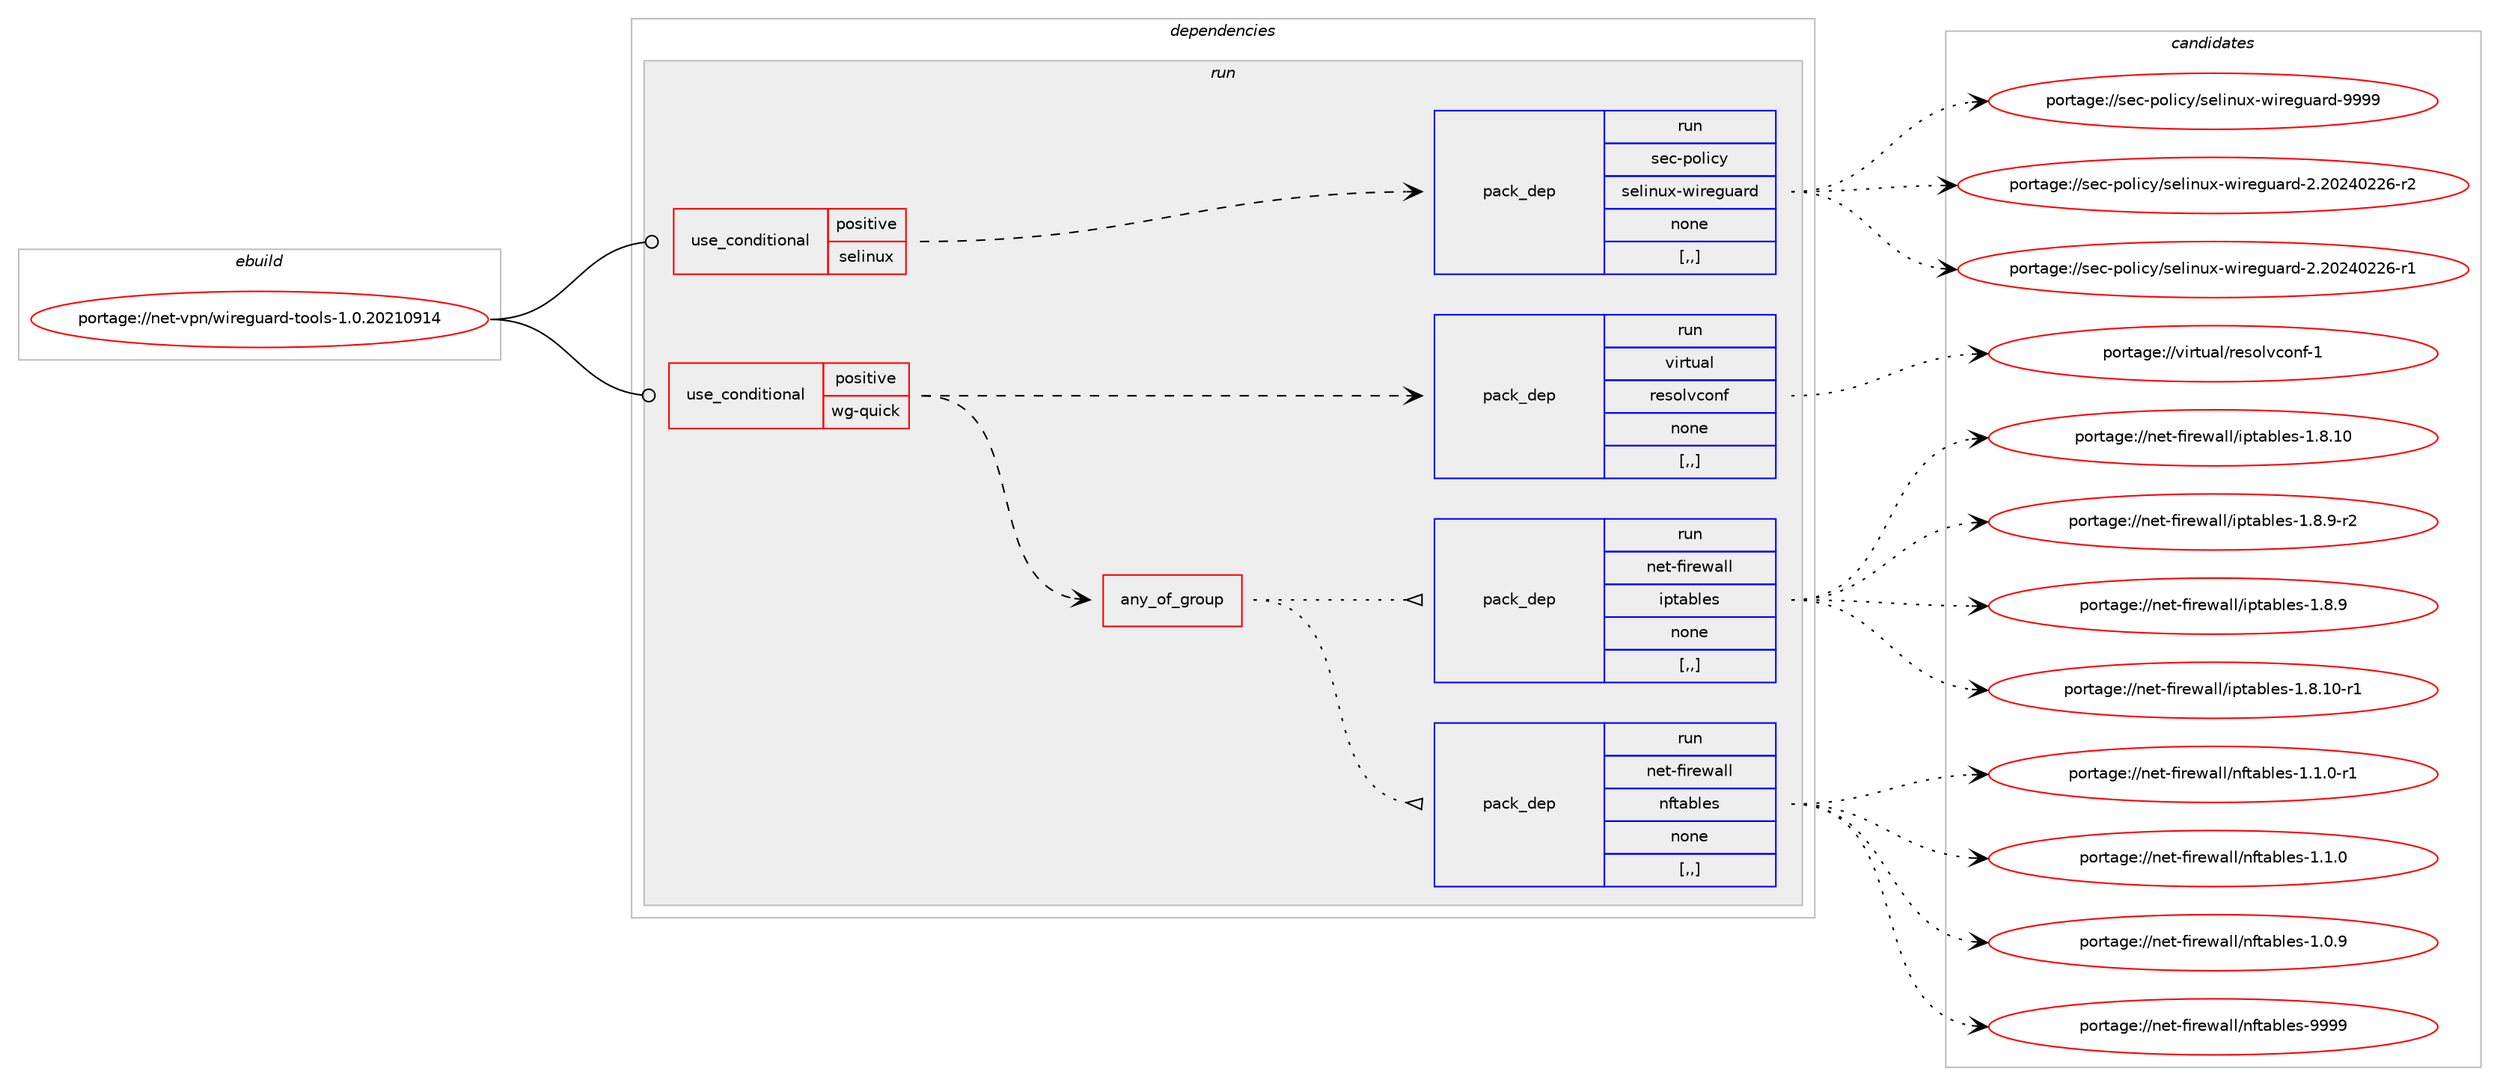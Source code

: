 digraph prolog {

# *************
# Graph options
# *************

newrank=true;
concentrate=true;
compound=true;
graph [rankdir=LR,fontname=Helvetica,fontsize=10,ranksep=1.5];#, ranksep=2.5, nodesep=0.2];
edge  [arrowhead=vee];
node  [fontname=Helvetica,fontsize=10];

# **********
# The ebuild
# **********

subgraph cluster_leftcol {
color=gray;
label=<<i>ebuild</i>>;
id [label="portage://net-vpn/wireguard-tools-1.0.20210914", color=red, width=4, href="../net-vpn/wireguard-tools-1.0.20210914.svg"];
}

# ****************
# The dependencies
# ****************

subgraph cluster_midcol {
color=gray;
label=<<i>dependencies</i>>;
subgraph cluster_compile {
fillcolor="#eeeeee";
style=filled;
label=<<i>compile</i>>;
}
subgraph cluster_compileandrun {
fillcolor="#eeeeee";
style=filled;
label=<<i>compile and run</i>>;
}
subgraph cluster_run {
fillcolor="#eeeeee";
style=filled;
label=<<i>run</i>>;
subgraph cond102484 {
dependency387351 [label=<<TABLE BORDER="0" CELLBORDER="1" CELLSPACING="0" CELLPADDING="4"><TR><TD ROWSPAN="3" CELLPADDING="10">use_conditional</TD></TR><TR><TD>positive</TD></TR><TR><TD>selinux</TD></TR></TABLE>>, shape=none, color=red];
subgraph pack282090 {
dependency387352 [label=<<TABLE BORDER="0" CELLBORDER="1" CELLSPACING="0" CELLPADDING="4" WIDTH="220"><TR><TD ROWSPAN="6" CELLPADDING="30">pack_dep</TD></TR><TR><TD WIDTH="110">run</TD></TR><TR><TD>sec-policy</TD></TR><TR><TD>selinux-wireguard</TD></TR><TR><TD>none</TD></TR><TR><TD>[,,]</TD></TR></TABLE>>, shape=none, color=blue];
}
dependency387351:e -> dependency387352:w [weight=20,style="dashed",arrowhead="vee"];
}
id:e -> dependency387351:w [weight=20,style="solid",arrowhead="odot"];
subgraph cond102485 {
dependency387353 [label=<<TABLE BORDER="0" CELLBORDER="1" CELLSPACING="0" CELLPADDING="4"><TR><TD ROWSPAN="3" CELLPADDING="10">use_conditional</TD></TR><TR><TD>positive</TD></TR><TR><TD>wg-quick</TD></TR></TABLE>>, shape=none, color=red];
subgraph any2584 {
dependency387354 [label=<<TABLE BORDER="0" CELLBORDER="1" CELLSPACING="0" CELLPADDING="4"><TR><TD CELLPADDING="10">any_of_group</TD></TR></TABLE>>, shape=none, color=red];subgraph pack282091 {
dependency387355 [label=<<TABLE BORDER="0" CELLBORDER="1" CELLSPACING="0" CELLPADDING="4" WIDTH="220"><TR><TD ROWSPAN="6" CELLPADDING="30">pack_dep</TD></TR><TR><TD WIDTH="110">run</TD></TR><TR><TD>net-firewall</TD></TR><TR><TD>nftables</TD></TR><TR><TD>none</TD></TR><TR><TD>[,,]</TD></TR></TABLE>>, shape=none, color=blue];
}
dependency387354:e -> dependency387355:w [weight=20,style="dotted",arrowhead="oinv"];
subgraph pack282092 {
dependency387356 [label=<<TABLE BORDER="0" CELLBORDER="1" CELLSPACING="0" CELLPADDING="4" WIDTH="220"><TR><TD ROWSPAN="6" CELLPADDING="30">pack_dep</TD></TR><TR><TD WIDTH="110">run</TD></TR><TR><TD>net-firewall</TD></TR><TR><TD>iptables</TD></TR><TR><TD>none</TD></TR><TR><TD>[,,]</TD></TR></TABLE>>, shape=none, color=blue];
}
dependency387354:e -> dependency387356:w [weight=20,style="dotted",arrowhead="oinv"];
}
dependency387353:e -> dependency387354:w [weight=20,style="dashed",arrowhead="vee"];
subgraph pack282093 {
dependency387357 [label=<<TABLE BORDER="0" CELLBORDER="1" CELLSPACING="0" CELLPADDING="4" WIDTH="220"><TR><TD ROWSPAN="6" CELLPADDING="30">pack_dep</TD></TR><TR><TD WIDTH="110">run</TD></TR><TR><TD>virtual</TD></TR><TR><TD>resolvconf</TD></TR><TR><TD>none</TD></TR><TR><TD>[,,]</TD></TR></TABLE>>, shape=none, color=blue];
}
dependency387353:e -> dependency387357:w [weight=20,style="dashed",arrowhead="vee"];
}
id:e -> dependency387353:w [weight=20,style="solid",arrowhead="odot"];
}
}

# **************
# The candidates
# **************

subgraph cluster_choices {
rank=same;
color=gray;
label=<<i>candidates</i>>;

subgraph choice282090 {
color=black;
nodesep=1;
choice1151019945112111108105991214711510110810511011712045119105114101103117971141004557575757 [label="portage://sec-policy/selinux-wireguard-9999", color=red, width=4,href="../sec-policy/selinux-wireguard-9999.svg"];
choice11510199451121111081059912147115101108105110117120451191051141011031179711410045504650485052485050544511450 [label="portage://sec-policy/selinux-wireguard-2.20240226-r2", color=red, width=4,href="../sec-policy/selinux-wireguard-2.20240226-r2.svg"];
choice11510199451121111081059912147115101108105110117120451191051141011031179711410045504650485052485050544511449 [label="portage://sec-policy/selinux-wireguard-2.20240226-r1", color=red, width=4,href="../sec-policy/selinux-wireguard-2.20240226-r1.svg"];
dependency387352:e -> choice1151019945112111108105991214711510110810511011712045119105114101103117971141004557575757:w [style=dotted,weight="100"];
dependency387352:e -> choice11510199451121111081059912147115101108105110117120451191051141011031179711410045504650485052485050544511450:w [style=dotted,weight="100"];
dependency387352:e -> choice11510199451121111081059912147115101108105110117120451191051141011031179711410045504650485052485050544511449:w [style=dotted,weight="100"];
}
subgraph choice282091 {
color=black;
nodesep=1;
choice11010111645102105114101119971081084711010211697981081011154557575757 [label="portage://net-firewall/nftables-9999", color=red, width=4,href="../net-firewall/nftables-9999.svg"];
choice11010111645102105114101119971081084711010211697981081011154549464946484511449 [label="portage://net-firewall/nftables-1.1.0-r1", color=red, width=4,href="../net-firewall/nftables-1.1.0-r1.svg"];
choice1101011164510210511410111997108108471101021169798108101115454946494648 [label="portage://net-firewall/nftables-1.1.0", color=red, width=4,href="../net-firewall/nftables-1.1.0.svg"];
choice1101011164510210511410111997108108471101021169798108101115454946484657 [label="portage://net-firewall/nftables-1.0.9", color=red, width=4,href="../net-firewall/nftables-1.0.9.svg"];
dependency387355:e -> choice11010111645102105114101119971081084711010211697981081011154557575757:w [style=dotted,weight="100"];
dependency387355:e -> choice11010111645102105114101119971081084711010211697981081011154549464946484511449:w [style=dotted,weight="100"];
dependency387355:e -> choice1101011164510210511410111997108108471101021169798108101115454946494648:w [style=dotted,weight="100"];
dependency387355:e -> choice1101011164510210511410111997108108471101021169798108101115454946484657:w [style=dotted,weight="100"];
}
subgraph choice282092 {
color=black;
nodesep=1;
choice1101011164510210511410111997108108471051121169798108101115454946564649484511449 [label="portage://net-firewall/iptables-1.8.10-r1", color=red, width=4,href="../net-firewall/iptables-1.8.10-r1.svg"];
choice110101116451021051141011199710810847105112116979810810111545494656464948 [label="portage://net-firewall/iptables-1.8.10", color=red, width=4,href="../net-firewall/iptables-1.8.10.svg"];
choice11010111645102105114101119971081084710511211697981081011154549465646574511450 [label="portage://net-firewall/iptables-1.8.9-r2", color=red, width=4,href="../net-firewall/iptables-1.8.9-r2.svg"];
choice1101011164510210511410111997108108471051121169798108101115454946564657 [label="portage://net-firewall/iptables-1.8.9", color=red, width=4,href="../net-firewall/iptables-1.8.9.svg"];
dependency387356:e -> choice1101011164510210511410111997108108471051121169798108101115454946564649484511449:w [style=dotted,weight="100"];
dependency387356:e -> choice110101116451021051141011199710810847105112116979810810111545494656464948:w [style=dotted,weight="100"];
dependency387356:e -> choice11010111645102105114101119971081084710511211697981081011154549465646574511450:w [style=dotted,weight="100"];
dependency387356:e -> choice1101011164510210511410111997108108471051121169798108101115454946564657:w [style=dotted,weight="100"];
}
subgraph choice282093 {
color=black;
nodesep=1;
choice1181051141161179710847114101115111108118991111101024549 [label="portage://virtual/resolvconf-1", color=red, width=4,href="../virtual/resolvconf-1.svg"];
dependency387357:e -> choice1181051141161179710847114101115111108118991111101024549:w [style=dotted,weight="100"];
}
}

}
